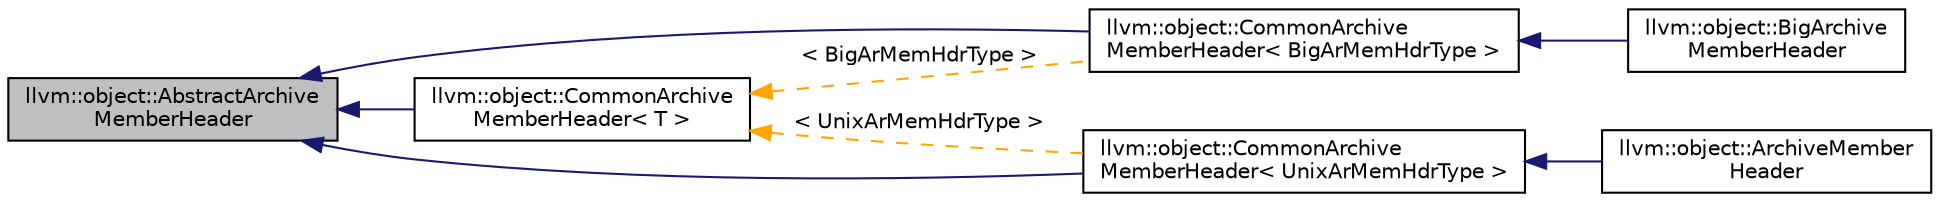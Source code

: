 digraph "llvm::object::AbstractArchiveMemberHeader"
{
 // LATEX_PDF_SIZE
  bgcolor="transparent";
  edge [fontname="Helvetica",fontsize="10",labelfontname="Helvetica",labelfontsize="10"];
  node [fontname="Helvetica",fontsize="10",shape=record];
  rankdir="LR";
  Node1 [label="llvm::object::AbstractArchive\lMemberHeader",height=0.2,width=0.4,color="black", fillcolor="grey75", style="filled", fontcolor="black",tooltip=" "];
  Node1 -> Node2 [dir="back",color="midnightblue",fontsize="10",style="solid",fontname="Helvetica"];
  Node2 [label="llvm::object::CommonArchive\lMemberHeader\< BigArMemHdrType \>",height=0.2,width=0.4,color="black",URL="$classllvm_1_1object_1_1CommonArchiveMemberHeader.html",tooltip=" "];
  Node2 -> Node3 [dir="back",color="midnightblue",fontsize="10",style="solid",fontname="Helvetica"];
  Node3 [label="llvm::object::BigArchive\lMemberHeader",height=0.2,width=0.4,color="black",URL="$classllvm_1_1object_1_1BigArchiveMemberHeader.html",tooltip=" "];
  Node1 -> Node4 [dir="back",color="midnightblue",fontsize="10",style="solid",fontname="Helvetica"];
  Node4 [label="llvm::object::CommonArchive\lMemberHeader\< UnixArMemHdrType \>",height=0.2,width=0.4,color="black",URL="$classllvm_1_1object_1_1CommonArchiveMemberHeader.html",tooltip=" "];
  Node4 -> Node5 [dir="back",color="midnightblue",fontsize="10",style="solid",fontname="Helvetica"];
  Node5 [label="llvm::object::ArchiveMember\lHeader",height=0.2,width=0.4,color="black",URL="$classllvm_1_1object_1_1ArchiveMemberHeader.html",tooltip=" "];
  Node1 -> Node6 [dir="back",color="midnightblue",fontsize="10",style="solid",fontname="Helvetica"];
  Node6 [label="llvm::object::CommonArchive\lMemberHeader\< T \>",height=0.2,width=0.4,color="black",URL="$classllvm_1_1object_1_1CommonArchiveMemberHeader.html",tooltip=" "];
  Node6 -> Node2 [dir="back",color="orange",fontsize="10",style="dashed",label=" \< BigArMemHdrType \>" ,fontname="Helvetica"];
  Node6 -> Node4 [dir="back",color="orange",fontsize="10",style="dashed",label=" \< UnixArMemHdrType \>" ,fontname="Helvetica"];
}
